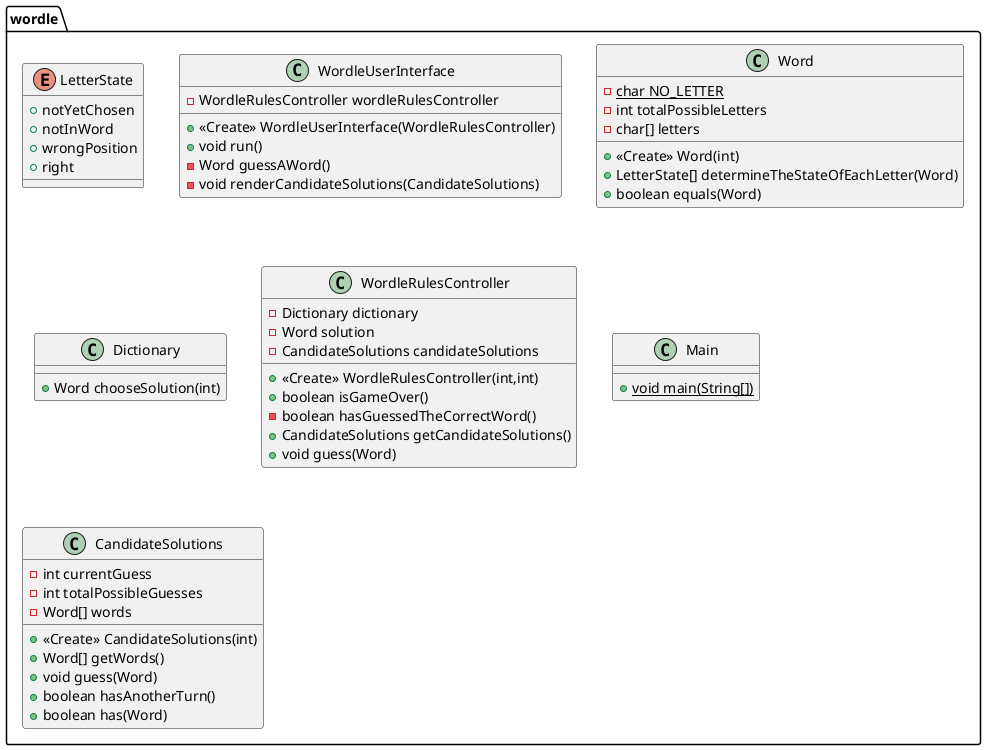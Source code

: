 @startuml
enum wordle.LetterState {
+  notYetChosen
+  notInWord
+  wrongPosition
+  right
}
class wordle.WordleUserInterface {
- WordleRulesController wordleRulesController
+ <<Create>> WordleUserInterface(WordleRulesController)
+ void run()
- Word guessAWord()
- void renderCandidateSolutions(CandidateSolutions)
}
class wordle.Word {
- {static} char NO_LETTER
- int totalPossibleLetters
- char[] letters
+ <<Create>> Word(int)
+ LetterState[] determineTheStateOfEachLetter(Word)
+ boolean equals(Word)
}
class wordle.Dictionary {
+ Word chooseSolution(int)
}
class wordle.WordleRulesController {
- Dictionary dictionary
- Word solution
- CandidateSolutions candidateSolutions
+ <<Create>> WordleRulesController(int,int)
+ boolean isGameOver()
- boolean hasGuessedTheCorrectWord()
+ CandidateSolutions getCandidateSolutions()
+ void guess(Word)
}
class wordle.Main {
+ {static} void main(String[])
}
class wordle.CandidateSolutions {
- int currentGuess
- int totalPossibleGuesses
- Word[] words
+ <<Create>> CandidateSolutions(int)
+ Word[] getWords()
+ void guess(Word)
+ boolean hasAnotherTurn()
+ boolean has(Word)
}
@enduml